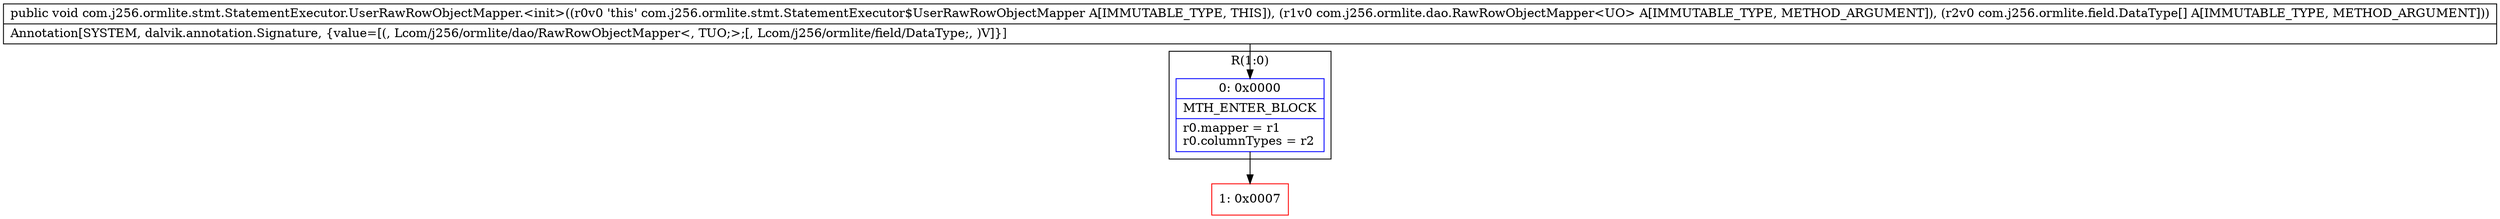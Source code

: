digraph "CFG forcom.j256.ormlite.stmt.StatementExecutor.UserRawRowObjectMapper.\<init\>(Lcom\/j256\/ormlite\/dao\/RawRowObjectMapper;[Lcom\/j256\/ormlite\/field\/DataType;)V" {
subgraph cluster_Region_1145789085 {
label = "R(1:0)";
node [shape=record,color=blue];
Node_0 [shape=record,label="{0\:\ 0x0000|MTH_ENTER_BLOCK\l|r0.mapper = r1\lr0.columnTypes = r2\l}"];
}
Node_1 [shape=record,color=red,label="{1\:\ 0x0007}"];
MethodNode[shape=record,label="{public void com.j256.ormlite.stmt.StatementExecutor.UserRawRowObjectMapper.\<init\>((r0v0 'this' com.j256.ormlite.stmt.StatementExecutor$UserRawRowObjectMapper A[IMMUTABLE_TYPE, THIS]), (r1v0 com.j256.ormlite.dao.RawRowObjectMapper\<UO\> A[IMMUTABLE_TYPE, METHOD_ARGUMENT]), (r2v0 com.j256.ormlite.field.DataType[] A[IMMUTABLE_TYPE, METHOD_ARGUMENT]))  | Annotation[SYSTEM, dalvik.annotation.Signature, \{value=[(, Lcom\/j256\/ormlite\/dao\/RawRowObjectMapper\<, TUO;\>;[, Lcom\/j256\/ormlite\/field\/DataType;, )V]\}]\l}"];
MethodNode -> Node_0;
Node_0 -> Node_1;
}

